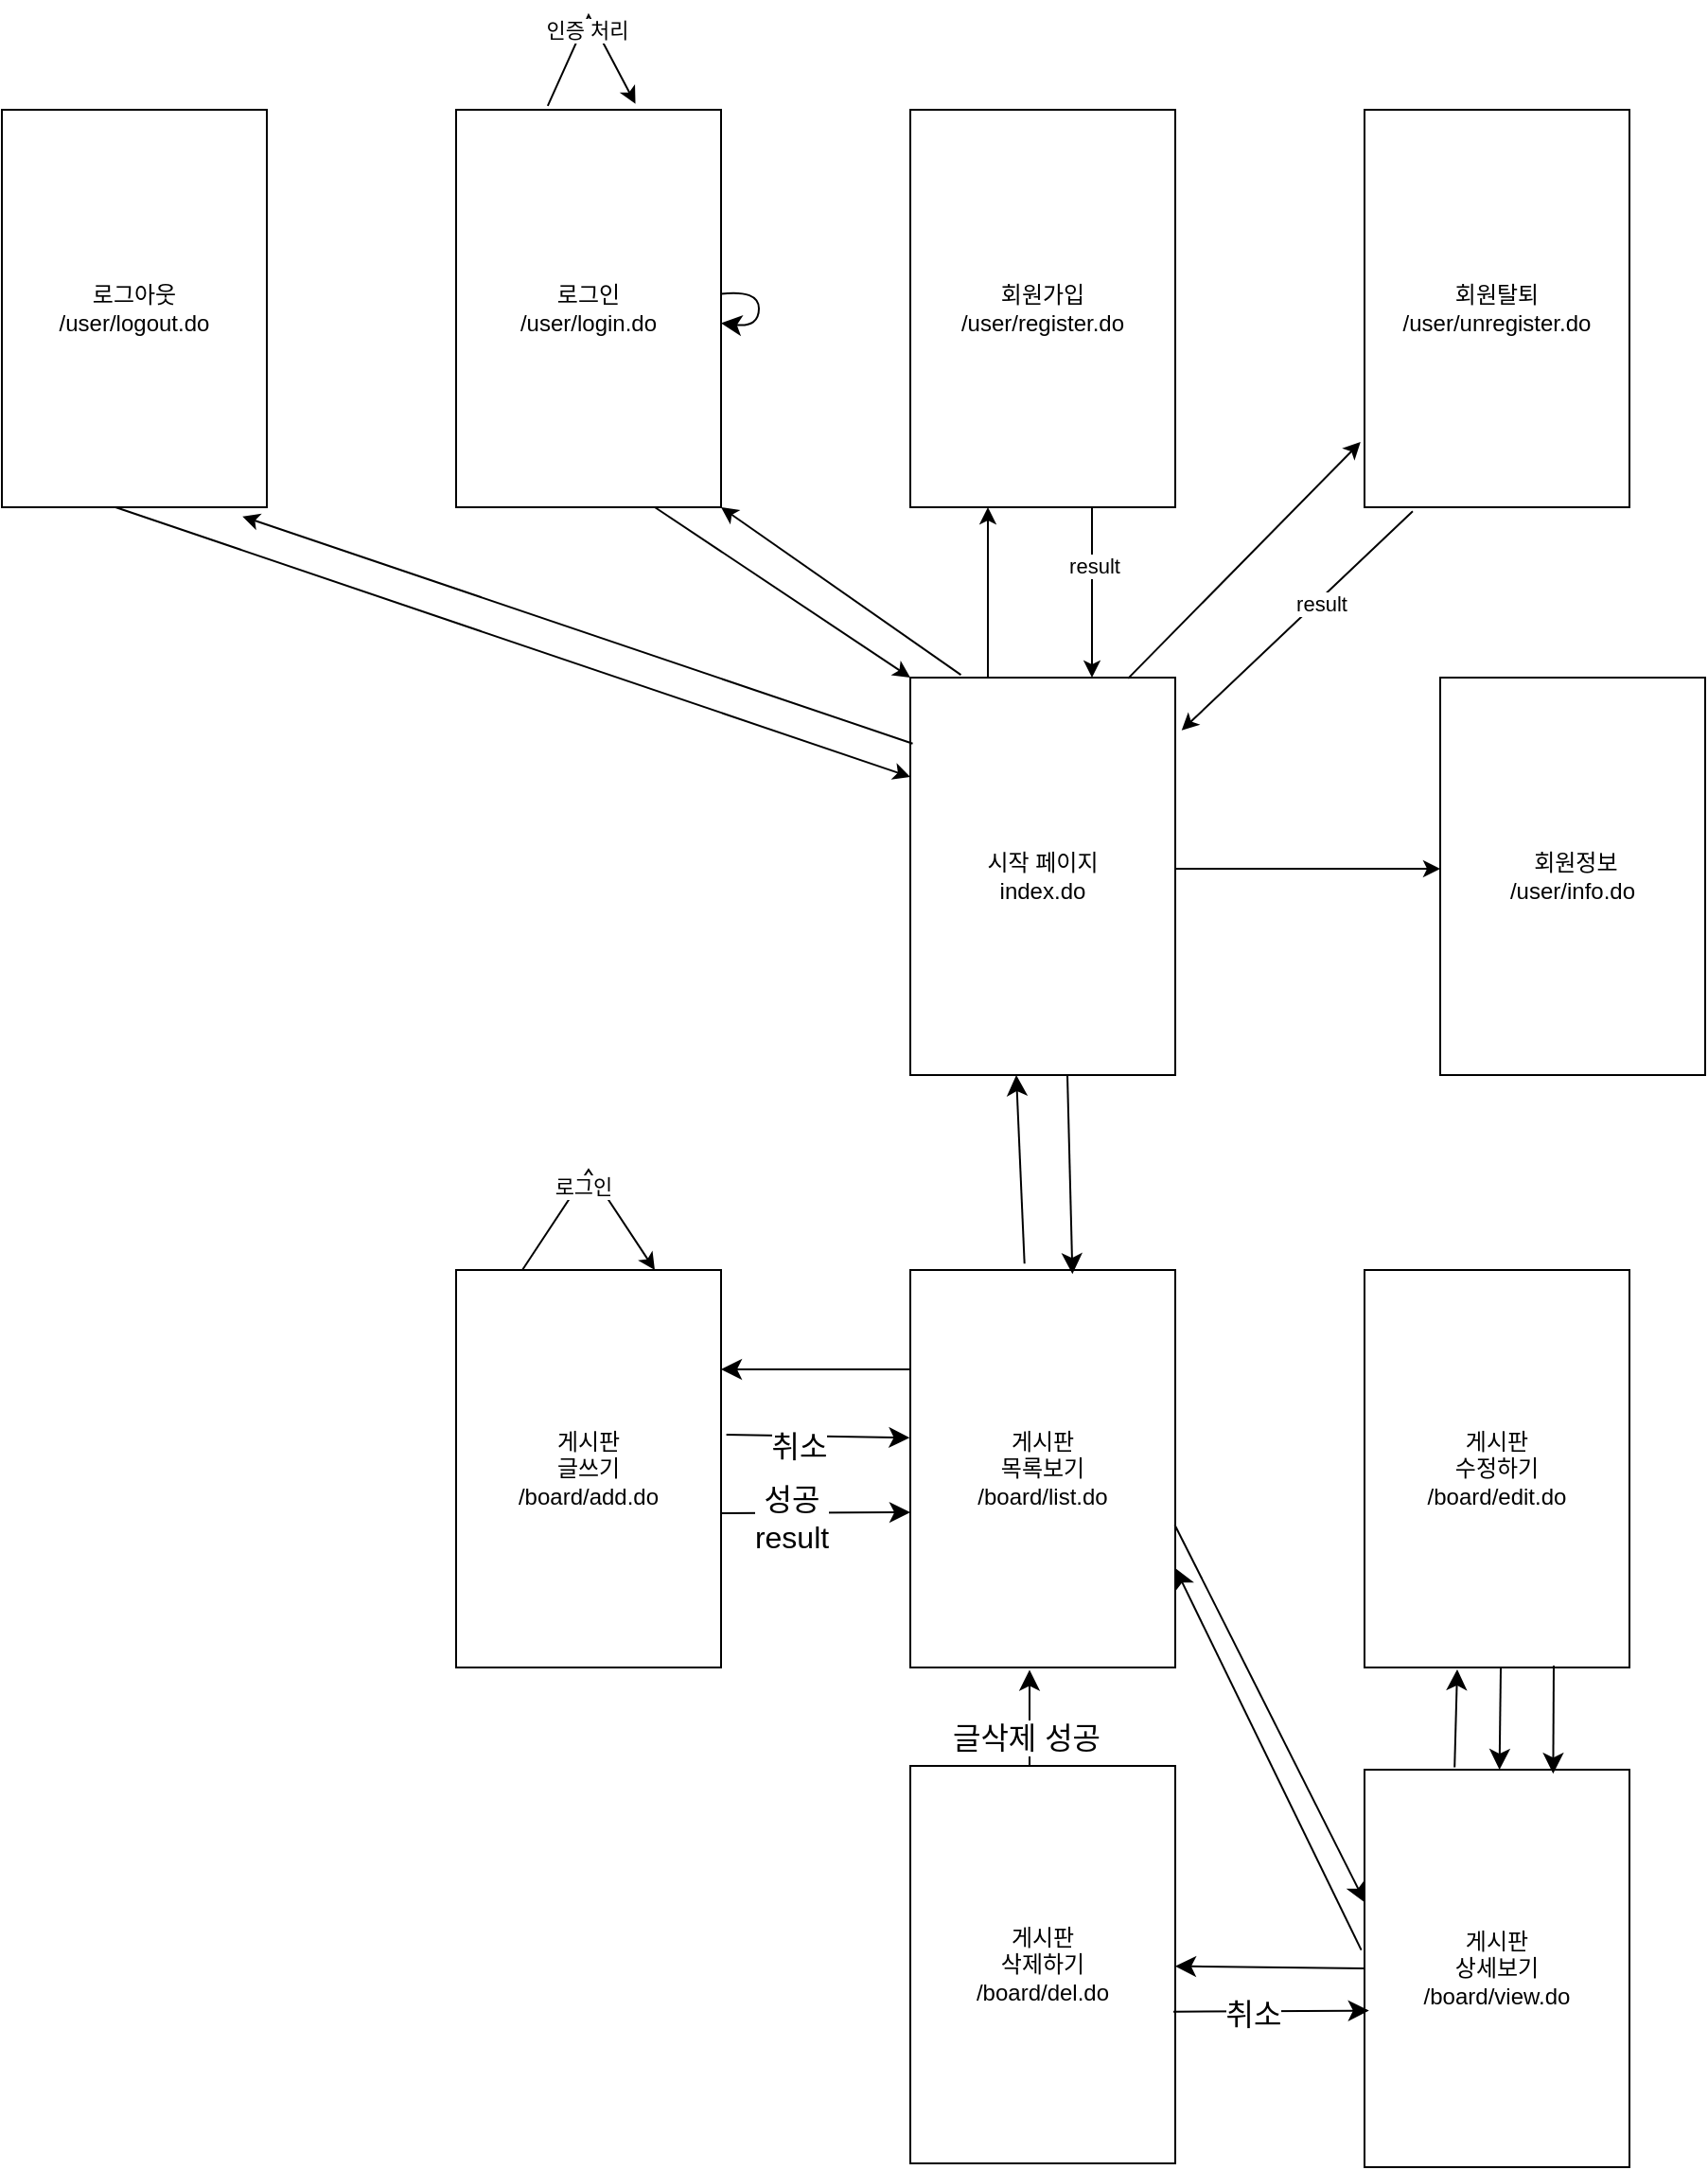 <mxfile version="21.3.2" type="device">
  <diagram name="Page-1" id="9c096ad6-e400-ecc8-3e38-643d2caac077">
    <mxGraphModel dx="1653" dy="1206" grid="1" gridSize="10" guides="1" tooltips="1" connect="1" arrows="1" fold="1" page="1" pageScale="1.5" pageWidth="1169" pageHeight="826" background="none" math="0" shadow="0">
      <root>
        <mxCell id="0" style=";html=1;" />
        <mxCell id="1" style=";html=1;" parent="0" />
        <mxCell id="Anuo1oIniI2ZOCM5eJ6V-1" value="시작 페이지&lt;br&gt;index.do" style="whiteSpace=wrap;html=1;" parent="1" vertex="1">
          <mxGeometry x="560" y="413" width="140" height="210" as="geometry" />
        </mxCell>
        <mxCell id="Anuo1oIniI2ZOCM5eJ6V-2" value="회원가입&lt;br&gt;/user/register.do" style="whiteSpace=wrap;html=1;" parent="1" vertex="1">
          <mxGeometry x="560" y="113" width="140" height="210" as="geometry" />
        </mxCell>
        <mxCell id="Anuo1oIniI2ZOCM5eJ6V-3" value="회원탈퇴&lt;br&gt;/user/unregister.do" style="whiteSpace=wrap;html=1;" parent="1" vertex="1">
          <mxGeometry x="800" y="113" width="140" height="210" as="geometry" />
        </mxCell>
        <mxCell id="Anuo1oIniI2ZOCM5eJ6V-4" value="로그인&lt;br&gt;/user/login.do" style="whiteSpace=wrap;html=1;" parent="1" vertex="1">
          <mxGeometry x="320" y="113" width="140" height="210" as="geometry" />
        </mxCell>
        <mxCell id="Anuo1oIniI2ZOCM5eJ6V-5" value="로그아웃&lt;br&gt;/user/logout.do" style="whiteSpace=wrap;html=1;" parent="1" vertex="1">
          <mxGeometry x="80" y="113" width="140" height="210" as="geometry" />
        </mxCell>
        <mxCell id="Anuo1oIniI2ZOCM5eJ6V-6" value="&amp;nbsp;회원정보&lt;br&gt;/user/info.do" style="whiteSpace=wrap;html=1;" parent="1" vertex="1">
          <mxGeometry x="840" y="413" width="140" height="210" as="geometry" />
        </mxCell>
        <mxCell id="Anuo1oIniI2ZOCM5eJ6V-8" value="" style="endArrow=classic;html=1;rounded=0;exitX=0.5;exitY=0;exitDx=0;exitDy=0;entryX=0.5;entryY=1;entryDx=0;entryDy=0;" parent="1" edge="1">
          <mxGeometry width="50" height="50" relative="1" as="geometry">
            <mxPoint x="601" y="413" as="sourcePoint" />
            <mxPoint x="601" y="323" as="targetPoint" />
          </mxGeometry>
        </mxCell>
        <mxCell id="Anuo1oIniI2ZOCM5eJ6V-9" value="" style="endArrow=classic;html=1;rounded=0;exitX=0.75;exitY=1;exitDx=0;exitDy=0;entryX=0.75;entryY=0;entryDx=0;entryDy=0;" parent="1" edge="1">
          <mxGeometry width="50" height="50" relative="1" as="geometry">
            <mxPoint x="656" y="323" as="sourcePoint" />
            <mxPoint x="656" y="413" as="targetPoint" />
            <Array as="points">
              <mxPoint x="656" y="363" />
            </Array>
          </mxGeometry>
        </mxCell>
        <mxCell id="Anuo1oIniI2ZOCM5eJ6V-16" value="result" style="edgeLabel;html=1;align=center;verticalAlign=middle;resizable=0;points=[];" parent="Anuo1oIniI2ZOCM5eJ6V-9" vertex="1" connectable="0">
          <mxGeometry x="-0.323" y="1" relative="1" as="geometry">
            <mxPoint as="offset" />
          </mxGeometry>
        </mxCell>
        <mxCell id="Anuo1oIniI2ZOCM5eJ6V-13" value="" style="endArrow=classic;html=1;rounded=0;exitX=0.822;exitY=0.002;exitDx=0;exitDy=0;exitPerimeter=0;entryX=-0.015;entryY=0.836;entryDx=0;entryDy=0;entryPerimeter=0;" parent="1" source="Anuo1oIniI2ZOCM5eJ6V-1" target="Anuo1oIniI2ZOCM5eJ6V-3" edge="1">
          <mxGeometry width="50" height="50" relative="1" as="geometry">
            <mxPoint x="680" y="413" as="sourcePoint" />
            <mxPoint x="730" y="363" as="targetPoint" />
          </mxGeometry>
        </mxCell>
        <mxCell id="Anuo1oIniI2ZOCM5eJ6V-14" value="" style="endArrow=classic;html=1;rounded=0;exitX=0.182;exitY=1.01;exitDx=0;exitDy=0;exitPerimeter=0;entryX=1.024;entryY=0.133;entryDx=0;entryDy=0;entryPerimeter=0;" parent="1" source="Anuo1oIniI2ZOCM5eJ6V-3" target="Anuo1oIniI2ZOCM5eJ6V-1" edge="1">
          <mxGeometry width="50" height="50" relative="1" as="geometry">
            <mxPoint x="780" y="413" as="sourcePoint" />
            <mxPoint x="830" y="363" as="targetPoint" />
          </mxGeometry>
        </mxCell>
        <mxCell id="Anuo1oIniI2ZOCM5eJ6V-15" value="result" style="edgeLabel;html=1;align=center;verticalAlign=middle;resizable=0;points=[];" parent="Anuo1oIniI2ZOCM5eJ6V-14" vertex="1" connectable="0">
          <mxGeometry x="-0.183" y="2" relative="1" as="geometry">
            <mxPoint as="offset" />
          </mxGeometry>
        </mxCell>
        <mxCell id="Anuo1oIniI2ZOCM5eJ6V-17" value="" style="endArrow=classic;html=1;rounded=0;exitX=0.191;exitY=-0.007;exitDx=0;exitDy=0;exitPerimeter=0;entryX=1;entryY=1;entryDx=0;entryDy=0;" parent="1" source="Anuo1oIniI2ZOCM5eJ6V-1" target="Anuo1oIniI2ZOCM5eJ6V-4" edge="1">
          <mxGeometry width="50" height="50" relative="1" as="geometry">
            <mxPoint x="380" y="383" as="sourcePoint" />
            <mxPoint x="430" y="333" as="targetPoint" />
          </mxGeometry>
        </mxCell>
        <mxCell id="Anuo1oIniI2ZOCM5eJ6V-18" value="" style="endArrow=classic;html=1;rounded=0;exitX=0.203;exitY=-0.01;exitDx=0;exitDy=0;exitPerimeter=0;entryX=0.534;entryY=-0.015;entryDx=0;entryDy=0;entryPerimeter=0;" parent="1" edge="1">
          <mxGeometry width="50" height="50" relative="1" as="geometry">
            <mxPoint x="368.42" y="110.9" as="sourcePoint" />
            <mxPoint x="414.76" y="109.85" as="targetPoint" />
            <Array as="points">
              <mxPoint x="390" y="63" />
            </Array>
          </mxGeometry>
        </mxCell>
        <mxCell id="Anuo1oIniI2ZOCM5eJ6V-19" value="인증 처리" style="edgeLabel;html=1;align=center;verticalAlign=middle;resizable=0;points=[];" parent="Anuo1oIniI2ZOCM5eJ6V-18" vertex="1" connectable="0">
          <mxGeometry x="-0.15" y="-2" relative="1" as="geometry">
            <mxPoint as="offset" />
          </mxGeometry>
        </mxCell>
        <mxCell id="Anuo1oIniI2ZOCM5eJ6V-20" value="" style="endArrow=classic;html=1;rounded=0;exitX=0.75;exitY=1;exitDx=0;exitDy=0;entryX=0;entryY=0;entryDx=0;entryDy=0;" parent="1" source="Anuo1oIniI2ZOCM5eJ6V-4" target="Anuo1oIniI2ZOCM5eJ6V-1" edge="1">
          <mxGeometry width="50" height="50" relative="1" as="geometry">
            <mxPoint x="430" y="323" as="sourcePoint" />
            <mxPoint x="480" y="273" as="targetPoint" />
          </mxGeometry>
        </mxCell>
        <mxCell id="Anuo1oIniI2ZOCM5eJ6V-21" value="" style="endArrow=classic;html=1;rounded=0;exitX=1;exitY=0.5;exitDx=0;exitDy=0;entryX=0;entryY=0.5;entryDx=0;entryDy=0;" parent="1" edge="1">
          <mxGeometry width="50" height="50" relative="1" as="geometry">
            <mxPoint x="700" y="514.0" as="sourcePoint" />
            <mxPoint x="840" y="514.0" as="targetPoint" />
          </mxGeometry>
        </mxCell>
        <mxCell id="Anuo1oIniI2ZOCM5eJ6V-22" value="" style="endArrow=classic;html=1;rounded=0;exitX=0.009;exitY=0.166;exitDx=0;exitDy=0;exitPerimeter=0;entryX=0.908;entryY=1.023;entryDx=0;entryDy=0;entryPerimeter=0;" parent="1" source="Anuo1oIniI2ZOCM5eJ6V-1" target="Anuo1oIniI2ZOCM5eJ6V-5" edge="1">
          <mxGeometry width="50" height="50" relative="1" as="geometry">
            <mxPoint x="125" y="403" as="sourcePoint" />
            <mxPoint x="175" y="353" as="targetPoint" />
          </mxGeometry>
        </mxCell>
        <mxCell id="Anuo1oIniI2ZOCM5eJ6V-25" value="" style="endArrow=classic;html=1;rounded=0;exitX=0.429;exitY=1;exitDx=0;exitDy=0;exitPerimeter=0;entryX=0;entryY=0.25;entryDx=0;entryDy=0;" parent="1" source="Anuo1oIniI2ZOCM5eJ6V-5" target="Anuo1oIniI2ZOCM5eJ6V-1" edge="1">
          <mxGeometry width="50" height="50" relative="1" as="geometry">
            <mxPoint x="180" y="323" as="sourcePoint" />
            <mxPoint x="230" y="273" as="targetPoint" />
          </mxGeometry>
        </mxCell>
        <mxCell id="3h1g4DconWN4a5TWVAlX-2" value="게시판 &lt;br&gt;목록보기&lt;br&gt;/board/list.do" style="whiteSpace=wrap;html=1;" vertex="1" parent="1">
          <mxGeometry x="560" y="726" width="140" height="210" as="geometry" />
        </mxCell>
        <mxCell id="3h1g4DconWN4a5TWVAlX-3" style="edgeStyle=none;curved=1;rounded=0;orthogonalLoop=1;jettySize=auto;html=1;fontSize=12;startSize=8;endSize=8;" edge="1" parent="1" source="Anuo1oIniI2ZOCM5eJ6V-4" target="Anuo1oIniI2ZOCM5eJ6V-4">
          <mxGeometry relative="1" as="geometry" />
        </mxCell>
        <mxCell id="3h1g4DconWN4a5TWVAlX-4" value="게시판 &lt;br&gt;수정하기&lt;br&gt;/board/edit.do" style="whiteSpace=wrap;html=1;" vertex="1" parent="1">
          <mxGeometry x="800" y="726" width="140" height="210" as="geometry" />
        </mxCell>
        <mxCell id="3h1g4DconWN4a5TWVAlX-5" value="게시판 &lt;br&gt;글쓰기&lt;br&gt;/board/add.do" style="whiteSpace=wrap;html=1;" vertex="1" parent="1">
          <mxGeometry x="320" y="726" width="140" height="210" as="geometry" />
        </mxCell>
        <mxCell id="3h1g4DconWN4a5TWVAlX-6" value="게시판 &lt;br&gt;삭제하기&lt;br&gt;/board/del.do" style="whiteSpace=wrap;html=1;" vertex="1" parent="1">
          <mxGeometry x="560" y="988" width="140" height="210" as="geometry" />
        </mxCell>
        <mxCell id="3h1g4DconWN4a5TWVAlX-7" value="게시판 &lt;br&gt;상세보기&lt;br&gt;/board/view.do" style="whiteSpace=wrap;html=1;" vertex="1" parent="1">
          <mxGeometry x="800" y="990" width="140" height="210" as="geometry" />
        </mxCell>
        <mxCell id="3h1g4DconWN4a5TWVAlX-8" value="" style="endArrow=classic;html=1;rounded=0;fontSize=12;startSize=8;endSize=8;curved=1;exitX=0.5;exitY=1;exitDx=0;exitDy=0;entryX=0.612;entryY=0.01;entryDx=0;entryDy=0;entryPerimeter=0;" edge="1" parent="1" target="3h1g4DconWN4a5TWVAlX-2">
          <mxGeometry width="50" height="50" relative="1" as="geometry">
            <mxPoint x="643" y="623" as="sourcePoint" />
            <mxPoint x="634.88" y="817.26" as="targetPoint" />
          </mxGeometry>
        </mxCell>
        <mxCell id="3h1g4DconWN4a5TWVAlX-10" value="" style="endArrow=classic;html=1;rounded=0;fontSize=12;startSize=8;endSize=8;curved=1;entryX=0.25;entryY=1;entryDx=0;entryDy=0;exitX=0.431;exitY=-0.016;exitDx=0;exitDy=0;exitPerimeter=0;" edge="1" parent="1" source="3h1g4DconWN4a5TWVAlX-2">
          <mxGeometry width="50" height="50" relative="1" as="geometry">
            <mxPoint x="607.46" y="813.06" as="sourcePoint" />
            <mxPoint x="616.0" y="623" as="targetPoint" />
          </mxGeometry>
        </mxCell>
        <mxCell id="3h1g4DconWN4a5TWVAlX-11" value="" style="endArrow=classic;html=1;rounded=0;fontSize=12;startSize=8;endSize=8;curved=1;exitX=0;exitY=0.25;exitDx=0;exitDy=0;entryX=1;entryY=0.25;entryDx=0;entryDy=0;" edge="1" parent="1" source="3h1g4DconWN4a5TWVAlX-2" target="3h1g4DconWN4a5TWVAlX-5">
          <mxGeometry width="50" height="50" relative="1" as="geometry">
            <mxPoint x="480" y="833" as="sourcePoint" />
            <mxPoint x="540" y="753" as="targetPoint" />
          </mxGeometry>
        </mxCell>
        <mxCell id="3h1g4DconWN4a5TWVAlX-12" value="" style="endArrow=classic;html=1;rounded=0;fontSize=12;startSize=8;endSize=8;curved=1;entryX=-0.002;entryY=0.422;entryDx=0;entryDy=0;exitX=1.02;exitY=0.545;exitDx=0;exitDy=0;exitPerimeter=0;entryPerimeter=0;" edge="1" parent="1" target="3h1g4DconWN4a5TWVAlX-2">
          <mxGeometry width="50" height="50" relative="1" as="geometry">
            <mxPoint x="462.8" y="813" as="sourcePoint" />
            <mxPoint x="560.0" y="893.55" as="targetPoint" />
          </mxGeometry>
        </mxCell>
        <mxCell id="3h1g4DconWN4a5TWVAlX-13" value="취소" style="edgeLabel;html=1;align=center;verticalAlign=middle;resizable=0;points=[];fontSize=16;" vertex="1" connectable="0" parent="3h1g4DconWN4a5TWVAlX-12">
          <mxGeometry x="-0.212" y="-5" relative="1" as="geometry">
            <mxPoint as="offset" />
          </mxGeometry>
        </mxCell>
        <mxCell id="3h1g4DconWN4a5TWVAlX-14" value="" style="endArrow=classic;html=1;rounded=0;fontSize=12;startSize=8;endSize=8;curved=1;exitX=1;exitY=0.75;exitDx=0;exitDy=0;" edge="1" parent="1">
          <mxGeometry width="50" height="50" relative="1" as="geometry">
            <mxPoint x="460" y="854.5" as="sourcePoint" />
            <mxPoint x="560" y="854" as="targetPoint" />
          </mxGeometry>
        </mxCell>
        <mxCell id="3h1g4DconWN4a5TWVAlX-15" value="성공&lt;br&gt;result" style="edgeLabel;html=1;align=center;verticalAlign=middle;resizable=0;points=[];fontSize=16;" vertex="1" connectable="0" parent="3h1g4DconWN4a5TWVAlX-14">
          <mxGeometry x="-0.271" y="-2" relative="1" as="geometry">
            <mxPoint as="offset" />
          </mxGeometry>
        </mxCell>
        <mxCell id="3h1g4DconWN4a5TWVAlX-18" value="" style="endArrow=classic;html=1;rounded=0;exitX=0.25;exitY=0;exitDx=0;exitDy=0;entryX=0.75;entryY=0;entryDx=0;entryDy=0;" edge="1" parent="1" source="3h1g4DconWN4a5TWVAlX-5" target="3h1g4DconWN4a5TWVAlX-5">
          <mxGeometry width="50" height="50" relative="1" as="geometry">
            <mxPoint x="378.42" y="379.9" as="sourcePoint" />
            <mxPoint x="430" y="473" as="targetPoint" />
            <Array as="points">
              <mxPoint x="390" y="673" />
            </Array>
          </mxGeometry>
        </mxCell>
        <mxCell id="3h1g4DconWN4a5TWVAlX-19" value="로그인" style="edgeLabel;html=1;align=center;verticalAlign=middle;resizable=0;points=[];" vertex="1" connectable="0" parent="3h1g4DconWN4a5TWVAlX-18">
          <mxGeometry x="-0.15" y="-2" relative="1" as="geometry">
            <mxPoint as="offset" />
          </mxGeometry>
        </mxCell>
        <mxCell id="3h1g4DconWN4a5TWVAlX-20" value="" style="endArrow=classic;html=1;rounded=0;fontSize=12;startSize=8;endSize=8;curved=1;entryX=0.5;entryY=1;entryDx=0;entryDy=0;exitX=0.34;exitY=-0.006;exitDx=0;exitDy=0;exitPerimeter=0;" edge="1" parent="1" source="3h1g4DconWN4a5TWVAlX-7">
          <mxGeometry width="50" height="50" relative="1" as="geometry">
            <mxPoint x="849" y="964" as="sourcePoint" />
            <mxPoint x="849.0" y="937.0" as="targetPoint" />
          </mxGeometry>
        </mxCell>
        <mxCell id="3h1g4DconWN4a5TWVAlX-21" value="" style="endArrow=classic;html=1;rounded=0;fontSize=12;startSize=8;endSize=8;curved=1;entryX=0.003;entryY=0.335;entryDx=0;entryDy=0;entryPerimeter=0;exitX=0.998;exitY=0.641;exitDx=0;exitDy=0;exitPerimeter=0;" edge="1" parent="1" source="3h1g4DconWN4a5TWVAlX-2" target="3h1g4DconWN4a5TWVAlX-7">
          <mxGeometry width="50" height="50" relative="1" as="geometry">
            <mxPoint x="700" y="946" as="sourcePoint" />
            <mxPoint x="750" y="896" as="targetPoint" />
          </mxGeometry>
        </mxCell>
        <mxCell id="3h1g4DconWN4a5TWVAlX-22" value="" style="endArrow=classic;html=1;rounded=0;fontSize=12;startSize=8;endSize=8;curved=1;exitX=-0.012;exitY=0.454;exitDx=0;exitDy=0;exitPerimeter=0;entryX=1;entryY=0.75;entryDx=0;entryDy=0;" edge="1" parent="1" source="3h1g4DconWN4a5TWVAlX-7" target="3h1g4DconWN4a5TWVAlX-2">
          <mxGeometry width="50" height="50" relative="1" as="geometry">
            <mxPoint x="660" y="1033" as="sourcePoint" />
            <mxPoint x="710" y="983" as="targetPoint" />
          </mxGeometry>
        </mxCell>
        <mxCell id="3h1g4DconWN4a5TWVAlX-23" value="" style="endArrow=classic;html=1;rounded=0;fontSize=12;startSize=8;endSize=8;curved=1;exitX=0.5;exitY=1;exitDx=0;exitDy=0;" edge="1" parent="1" target="3h1g4DconWN4a5TWVAlX-7">
          <mxGeometry width="50" height="50" relative="1" as="geometry">
            <mxPoint x="872.0" y="936.0" as="sourcePoint" />
            <mxPoint x="872.0" y="966.0" as="targetPoint" />
          </mxGeometry>
        </mxCell>
        <mxCell id="3h1g4DconWN4a5TWVAlX-24" value="" style="endArrow=classic;html=1;rounded=0;fontSize=12;startSize=8;endSize=8;curved=1;entryX=0.712;entryY=0.01;entryDx=0;entryDy=0;entryPerimeter=0;" edge="1" parent="1" target="3h1g4DconWN4a5TWVAlX-7">
          <mxGeometry width="50" height="50" relative="1" as="geometry">
            <mxPoint x="900" y="935" as="sourcePoint" />
            <mxPoint x="899.68" y="967.37" as="targetPoint" />
          </mxGeometry>
        </mxCell>
        <mxCell id="3h1g4DconWN4a5TWVAlX-26" value="" style="endArrow=classic;html=1;rounded=0;fontSize=12;startSize=8;endSize=8;curved=1;exitX=0.993;exitY=0.59;exitDx=0;exitDy=0;exitPerimeter=0;entryX=0.017;entryY=0.587;entryDx=0;entryDy=0;entryPerimeter=0;" edge="1" parent="1">
          <mxGeometry width="50" height="50" relative="1" as="geometry">
            <mxPoint x="699.02" y="1117.9" as="sourcePoint" />
            <mxPoint x="802.38" y="1117.27" as="targetPoint" />
          </mxGeometry>
        </mxCell>
        <mxCell id="3h1g4DconWN4a5TWVAlX-28" value="취소&lt;br&gt;" style="edgeLabel;html=1;align=center;verticalAlign=middle;resizable=0;points=[];fontSize=16;" vertex="1" connectable="0" parent="3h1g4DconWN4a5TWVAlX-26">
          <mxGeometry x="-0.188" y="-1" relative="1" as="geometry">
            <mxPoint as="offset" />
          </mxGeometry>
        </mxCell>
        <mxCell id="3h1g4DconWN4a5TWVAlX-29" value="" style="endArrow=classic;html=1;rounded=0;fontSize=12;startSize=8;endSize=8;curved=1;entryX=0.45;entryY=1.006;entryDx=0;entryDy=0;entryPerimeter=0;exitX=0.45;exitY=0;exitDx=0;exitDy=0;exitPerimeter=0;" edge="1" parent="1" source="3h1g4DconWN4a5TWVAlX-6" target="3h1g4DconWN4a5TWVAlX-2">
          <mxGeometry width="50" height="50" relative="1" as="geometry">
            <mxPoint x="630" y="953" as="sourcePoint" />
            <mxPoint x="670" y="913" as="targetPoint" />
          </mxGeometry>
        </mxCell>
        <mxCell id="3h1g4DconWN4a5TWVAlX-30" value="글삭제 성공" style="edgeLabel;html=1;align=center;verticalAlign=middle;resizable=0;points=[];fontSize=16;" vertex="1" connectable="0" parent="3h1g4DconWN4a5TWVAlX-29">
          <mxGeometry x="-0.387" y="2" relative="1" as="geometry">
            <mxPoint as="offset" />
          </mxGeometry>
        </mxCell>
        <mxCell id="3h1g4DconWN4a5TWVAlX-31" value="" style="endArrow=classic;html=1;rounded=0;fontSize=12;startSize=8;endSize=8;curved=1;exitX=0;exitY=0.5;exitDx=0;exitDy=0;" edge="1" parent="1" source="3h1g4DconWN4a5TWVAlX-7" target="3h1g4DconWN4a5TWVAlX-6">
          <mxGeometry width="50" height="50" relative="1" as="geometry">
            <mxPoint x="797.62" y="1065.7" as="sourcePoint" />
            <mxPoint x="702.38" y="1065.07" as="targetPoint" />
          </mxGeometry>
        </mxCell>
      </root>
    </mxGraphModel>
  </diagram>
</mxfile>
